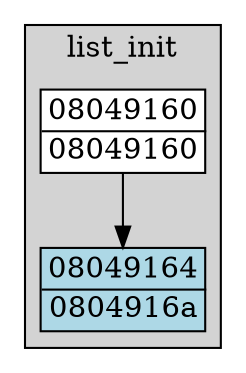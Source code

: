 digraph G {
node[fillcolor=white style="filled,solid" shape=none margin=0];
"08049160" -> "08049164";
subgraph "cluster_list_init" {
  style="filled,solid";
  color=black;
  fillcolor=lightgrey;
  label="list_init";"08049164" [label=<<TABLE BORDER="1" CELLBORDER="0" CELLSPACING="0"><TR><TD>08049164</TD></TR><HR/><TR><TD>0804916a</TD></TR></TABLE>> fillcolor=lightblue];
  "08049160" [label=<<TABLE BORDER="1" CELLBORDER="0" CELLSPACING="0"><TR><TD>08049160</TD></TR><HR/><TR><TD>08049160</TD></TR></TABLE>>];
  }

}
